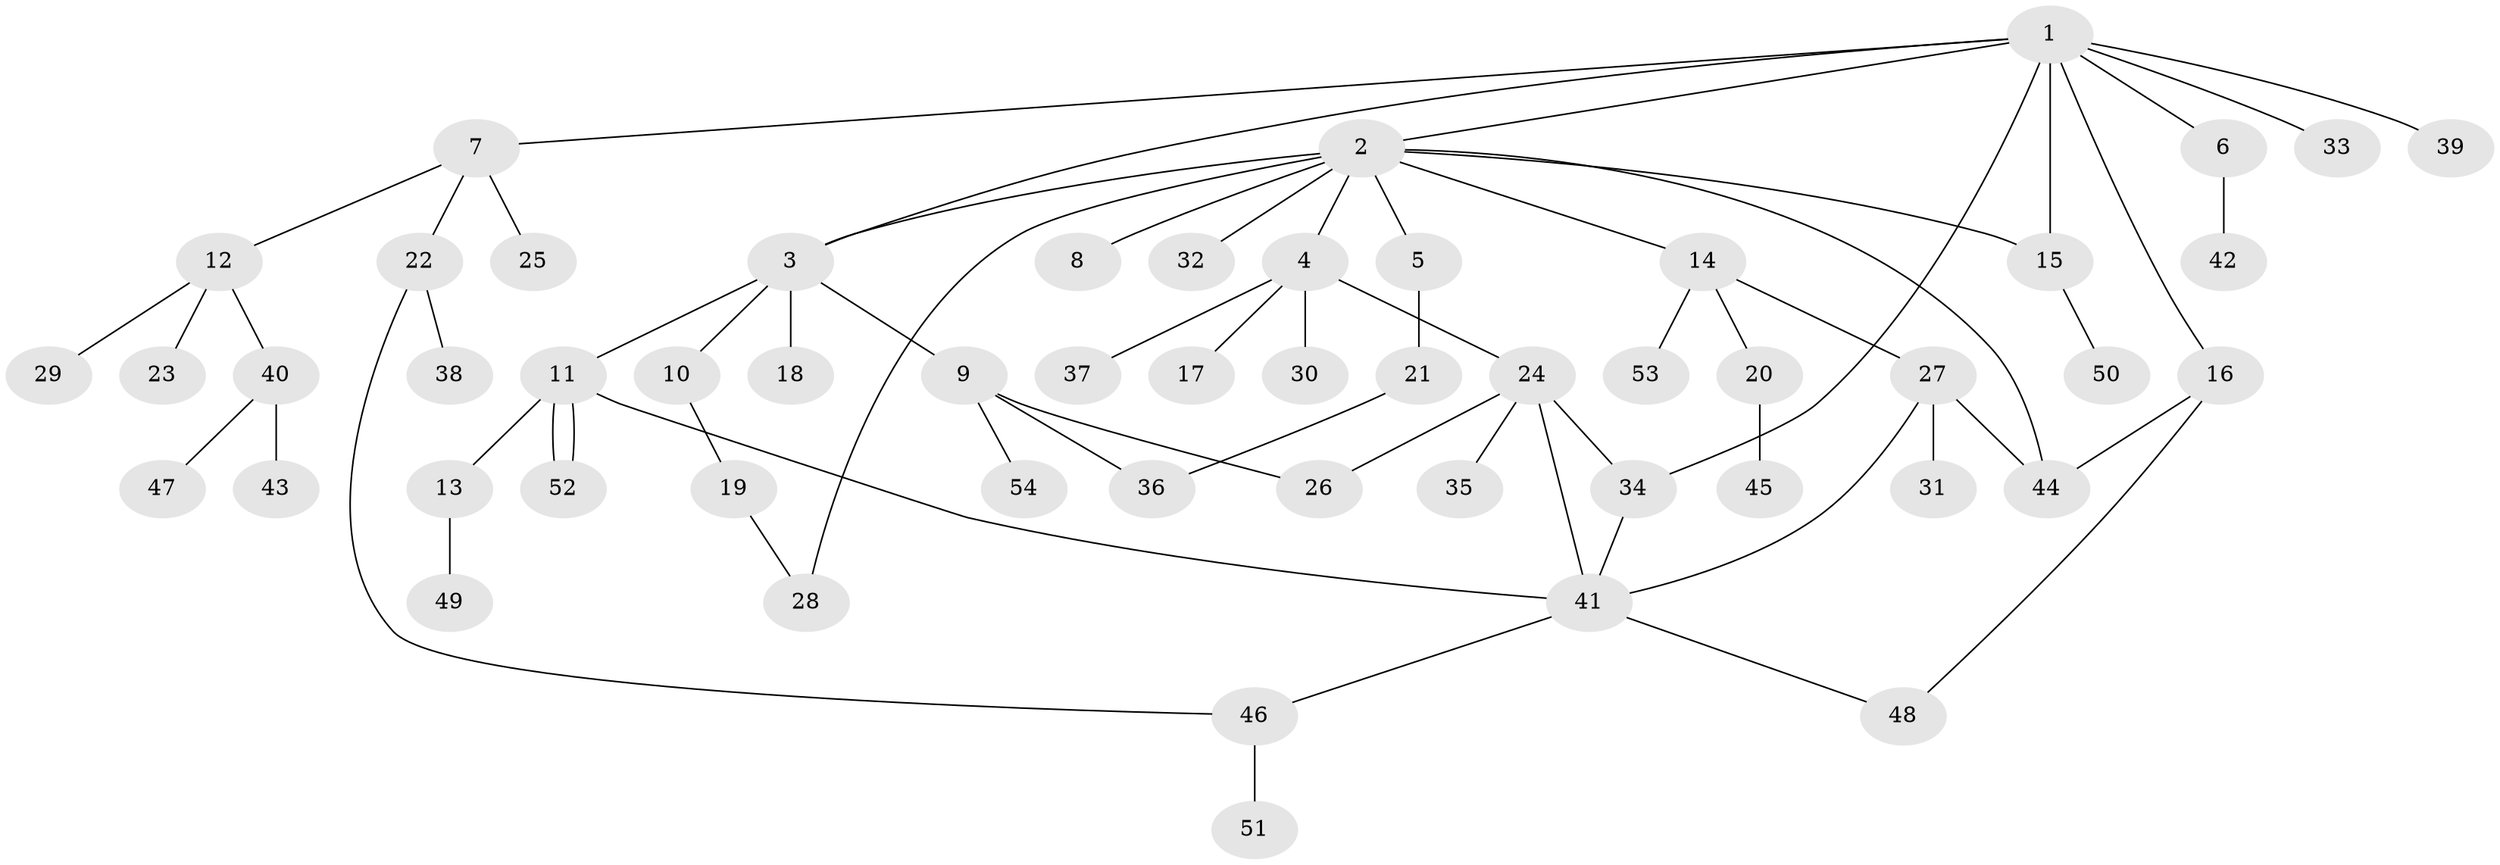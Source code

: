 // coarse degree distribution, {1: 0.65625, 2: 0.15625, 4: 0.09375, 13: 0.03125, 11: 0.03125, 3: 0.03125}
// Generated by graph-tools (version 1.1) at 2025/50/03/04/25 21:50:26]
// undirected, 54 vertices, 67 edges
graph export_dot {
graph [start="1"]
  node [color=gray90,style=filled];
  1;
  2;
  3;
  4;
  5;
  6;
  7;
  8;
  9;
  10;
  11;
  12;
  13;
  14;
  15;
  16;
  17;
  18;
  19;
  20;
  21;
  22;
  23;
  24;
  25;
  26;
  27;
  28;
  29;
  30;
  31;
  32;
  33;
  34;
  35;
  36;
  37;
  38;
  39;
  40;
  41;
  42;
  43;
  44;
  45;
  46;
  47;
  48;
  49;
  50;
  51;
  52;
  53;
  54;
  1 -- 2;
  1 -- 3;
  1 -- 6;
  1 -- 7;
  1 -- 15;
  1 -- 16;
  1 -- 33;
  1 -- 34;
  1 -- 39;
  2 -- 3;
  2 -- 4;
  2 -- 5;
  2 -- 8;
  2 -- 14;
  2 -- 15;
  2 -- 28;
  2 -- 32;
  2 -- 44;
  3 -- 9;
  3 -- 10;
  3 -- 11;
  3 -- 18;
  4 -- 17;
  4 -- 24;
  4 -- 30;
  4 -- 37;
  5 -- 21;
  6 -- 42;
  7 -- 12;
  7 -- 22;
  7 -- 25;
  9 -- 26;
  9 -- 36;
  9 -- 54;
  10 -- 19;
  11 -- 13;
  11 -- 41;
  11 -- 52;
  11 -- 52;
  12 -- 23;
  12 -- 29;
  12 -- 40;
  13 -- 49;
  14 -- 20;
  14 -- 27;
  14 -- 53;
  15 -- 50;
  16 -- 44;
  16 -- 48;
  19 -- 28;
  20 -- 45;
  21 -- 36;
  22 -- 38;
  22 -- 46;
  24 -- 26;
  24 -- 34;
  24 -- 35;
  24 -- 41;
  27 -- 31;
  27 -- 41;
  27 -- 44;
  34 -- 41;
  40 -- 43;
  40 -- 47;
  41 -- 46;
  41 -- 48;
  46 -- 51;
}
